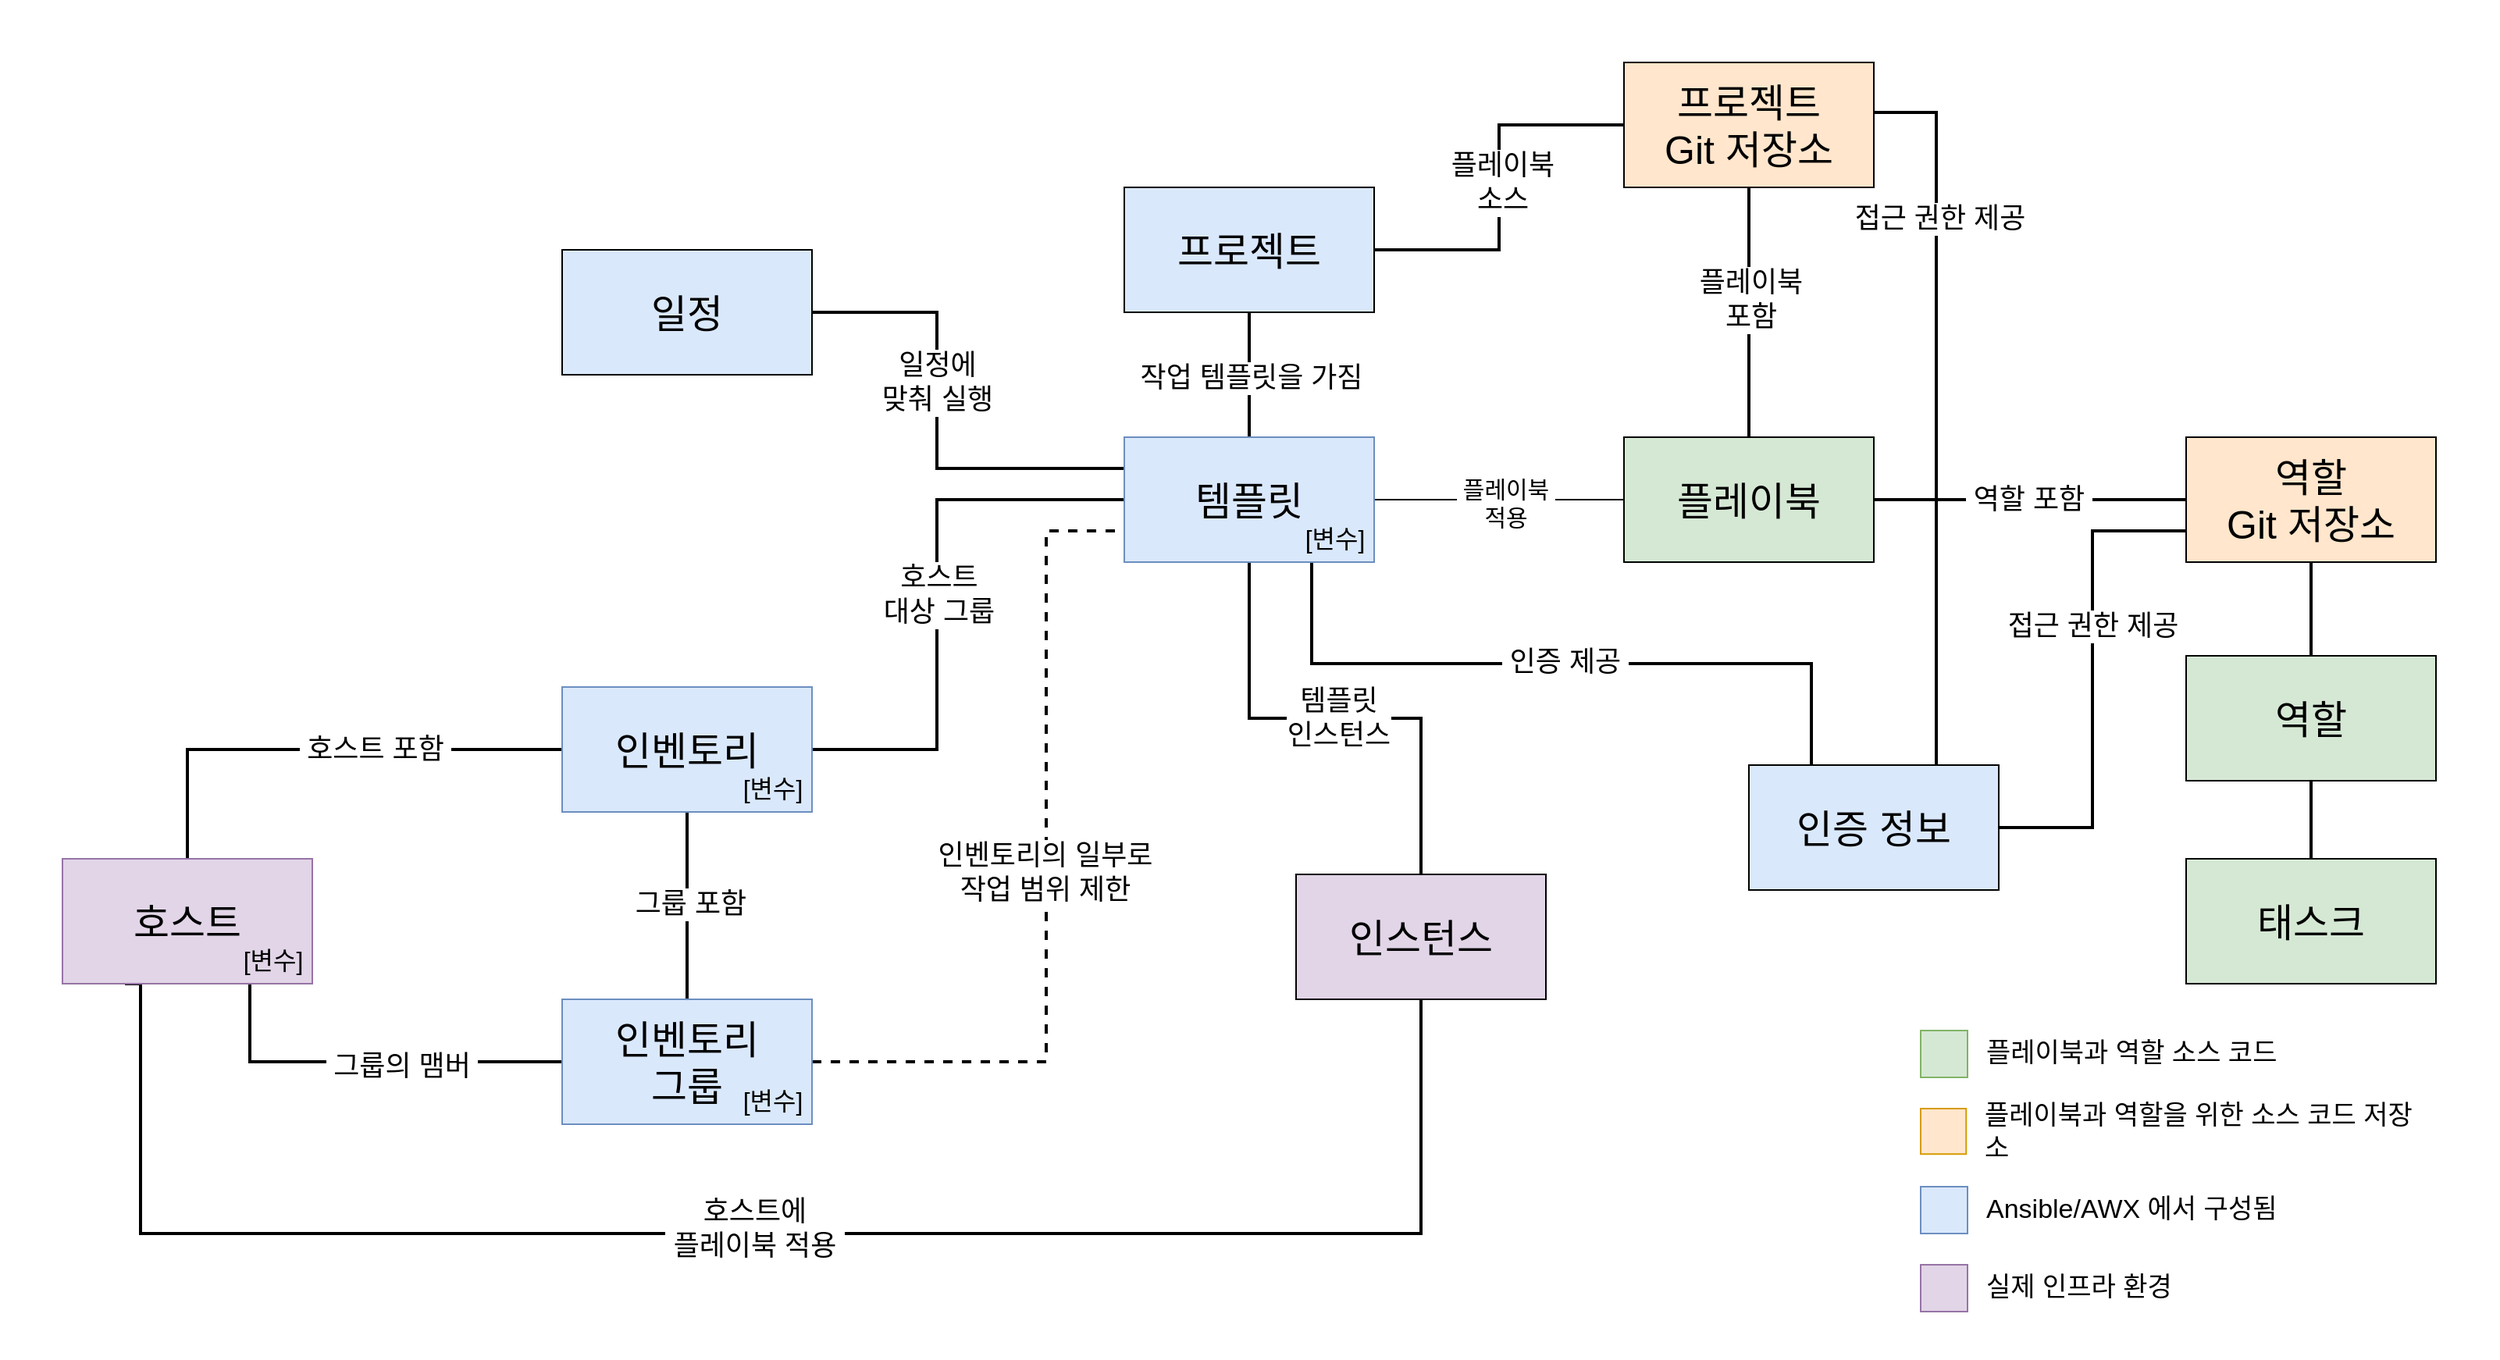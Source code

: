 <mxfile version="25.0.3">
  <diagram name="페이지-1" id="jsVYMSyafjEZiALjQ1WW">
    <mxGraphModel dx="2893" dy="2286" grid="1" gridSize="10" guides="1" tooltips="1" connect="1" arrows="1" fold="1" page="1" pageScale="1" pageWidth="827" pageHeight="1169" math="0" shadow="0">
      <root>
        <mxCell id="0" />
        <mxCell id="1" parent="0" />
        <mxCell id="x4dsajp8OmDqb7ecNxEP-85" value="" style="rounded=0;whiteSpace=wrap;html=1;fillColor=none;strokeColor=none;" vertex="1" parent="1">
          <mxGeometry x="-400" y="-160" width="1600" height="870" as="geometry" />
        </mxCell>
        <mxCell id="x4dsajp8OmDqb7ecNxEP-26" style="edgeStyle=orthogonalEdgeStyle;rounded=0;orthogonalLoop=1;jettySize=auto;html=1;entryX=0;entryY=0.5;entryDx=0;entryDy=0;endArrow=none;endFill=0;strokeWidth=2;" edge="1" parent="1" source="x4dsajp8OmDqb7ecNxEP-2" target="x4dsajp8OmDqb7ecNxEP-7">
          <mxGeometry relative="1" as="geometry">
            <Array as="points">
              <mxPoint x="200" y="320" />
              <mxPoint x="200" y="160" />
            </Array>
          </mxGeometry>
        </mxCell>
        <mxCell id="x4dsajp8OmDqb7ecNxEP-27" value="호스트&lt;br&gt;대상 그룹" style="edgeLabel;html=1;align=center;verticalAlign=middle;resizable=0;points=[];fontSize=18;" vertex="1" connectable="0" parent="x4dsajp8OmDqb7ecNxEP-26">
          <mxGeometry x="-0.005" y="-1" relative="1" as="geometry">
            <mxPoint as="offset" />
          </mxGeometry>
        </mxCell>
        <mxCell id="x4dsajp8OmDqb7ecNxEP-30" style="edgeStyle=orthogonalEdgeStyle;rounded=0;orthogonalLoop=1;jettySize=auto;html=1;exitX=0.5;exitY=1;exitDx=0;exitDy=0;entryX=0.5;entryY=0;entryDx=0;entryDy=0;endArrow=none;endFill=0;strokeWidth=2;" edge="1" parent="1" source="x4dsajp8OmDqb7ecNxEP-2" target="x4dsajp8OmDqb7ecNxEP-3">
          <mxGeometry relative="1" as="geometry" />
        </mxCell>
        <mxCell id="x4dsajp8OmDqb7ecNxEP-31" value="그룹 포함" style="edgeLabel;html=1;align=center;verticalAlign=middle;resizable=0;points=[];fontSize=18;" vertex="1" connectable="0" parent="x4dsajp8OmDqb7ecNxEP-30">
          <mxGeometry x="-0.026" y="2" relative="1" as="geometry">
            <mxPoint as="offset" />
          </mxGeometry>
        </mxCell>
        <mxCell id="x4dsajp8OmDqb7ecNxEP-28" style="edgeStyle=orthogonalEdgeStyle;rounded=0;orthogonalLoop=1;jettySize=auto;html=1;exitX=1;exitY=0.5;exitDx=0;exitDy=0;entryX=0;entryY=0.75;entryDx=0;entryDy=0;endArrow=none;endFill=0;strokeWidth=2;dashed=1;" edge="1" parent="1" source="x4dsajp8OmDqb7ecNxEP-3" target="x4dsajp8OmDqb7ecNxEP-7">
          <mxGeometry relative="1" as="geometry">
            <Array as="points">
              <mxPoint x="270" y="520" />
              <mxPoint x="270" y="180" />
            </Array>
          </mxGeometry>
        </mxCell>
        <mxCell id="x4dsajp8OmDqb7ecNxEP-29" value="인벤토리의 일부로&lt;br&gt;작업 범위 제한" style="edgeLabel;html=1;align=center;verticalAlign=middle;resizable=0;points=[];fontSize=18;" vertex="1" connectable="0" parent="x4dsajp8OmDqb7ecNxEP-28">
          <mxGeometry x="0.005" y="1" relative="1" as="geometry">
            <mxPoint as="offset" />
          </mxGeometry>
        </mxCell>
        <mxCell id="x4dsajp8OmDqb7ecNxEP-17" style="edgeStyle=orthogonalEdgeStyle;rounded=0;orthogonalLoop=1;jettySize=auto;html=1;entryX=0.5;entryY=0;entryDx=0;entryDy=0;endArrow=none;endFill=0;strokeWidth=2;" edge="1" parent="1" source="x4dsajp8OmDqb7ecNxEP-4" target="x4dsajp8OmDqb7ecNxEP-10">
          <mxGeometry relative="1" as="geometry" />
        </mxCell>
        <mxCell id="x4dsajp8OmDqb7ecNxEP-18" value="플레이북&lt;br&gt;포함" style="edgeLabel;html=1;align=center;verticalAlign=middle;resizable=0;points=[];fontSize=18;" vertex="1" connectable="0" parent="x4dsajp8OmDqb7ecNxEP-17">
          <mxGeometry x="-0.105" y="1" relative="1" as="geometry">
            <mxPoint as="offset" />
          </mxGeometry>
        </mxCell>
        <mxCell id="x4dsajp8OmDqb7ecNxEP-4" value="프로젝트&lt;br&gt;Git 저장소" style="rounded=0;whiteSpace=wrap;html=1;fontSize=25;fillColor=#ffe6cc;strokeColor=#000000;" vertex="1" parent="1">
          <mxGeometry x="640" y="-120" width="160" height="80" as="geometry" />
        </mxCell>
        <mxCell id="x4dsajp8OmDqb7ecNxEP-15" style="edgeStyle=orthogonalEdgeStyle;rounded=0;orthogonalLoop=1;jettySize=auto;html=1;entryX=0;entryY=0.5;entryDx=0;entryDy=0;endArrow=none;endFill=0;strokeWidth=2;" edge="1" parent="1" source="x4dsajp8OmDqb7ecNxEP-5" target="x4dsajp8OmDqb7ecNxEP-4">
          <mxGeometry relative="1" as="geometry" />
        </mxCell>
        <mxCell id="x4dsajp8OmDqb7ecNxEP-16" value="플레이북&lt;br&gt;소스" style="edgeLabel;html=1;align=center;verticalAlign=middle;resizable=0;points=[];fontSize=18;" vertex="1" connectable="0" parent="x4dsajp8OmDqb7ecNxEP-15">
          <mxGeometry x="0.03" y="-2" relative="1" as="geometry">
            <mxPoint as="offset" />
          </mxGeometry>
        </mxCell>
        <mxCell id="x4dsajp8OmDqb7ecNxEP-5" value="프로젝트" style="rounded=0;whiteSpace=wrap;html=1;fontSize=25;fillColor=#dae8fc;strokeColor=#000000;" vertex="1" parent="1">
          <mxGeometry x="320" y="-40" width="160" height="80" as="geometry" />
        </mxCell>
        <mxCell id="x4dsajp8OmDqb7ecNxEP-24" style="edgeStyle=orthogonalEdgeStyle;rounded=0;orthogonalLoop=1;jettySize=auto;html=1;exitX=1;exitY=0.5;exitDx=0;exitDy=0;entryX=0;entryY=0.25;entryDx=0;entryDy=0;endArrow=none;endFill=0;strokeWidth=2;" edge="1" parent="1" source="x4dsajp8OmDqb7ecNxEP-6" target="x4dsajp8OmDqb7ecNxEP-7">
          <mxGeometry relative="1" as="geometry">
            <Array as="points">
              <mxPoint x="200" y="40" />
              <mxPoint x="200" y="140" />
            </Array>
          </mxGeometry>
        </mxCell>
        <mxCell id="x4dsajp8OmDqb7ecNxEP-25" value="일정에&lt;br&gt;맞춰 실행" style="edgeLabel;html=1;align=center;verticalAlign=middle;resizable=0;points=[];fontSize=18;" vertex="1" connectable="0" parent="x4dsajp8OmDqb7ecNxEP-24">
          <mxGeometry x="-0.011" y="-1" relative="1" as="geometry">
            <mxPoint x="1" y="-24" as="offset" />
          </mxGeometry>
        </mxCell>
        <mxCell id="x4dsajp8OmDqb7ecNxEP-6" value="일정" style="rounded=0;whiteSpace=wrap;html=1;fontSize=25;fillColor=#dae8fc;strokeColor=#000000;" vertex="1" parent="1">
          <mxGeometry x="-40" width="160" height="80" as="geometry" />
        </mxCell>
        <mxCell id="x4dsajp8OmDqb7ecNxEP-22" style="edgeStyle=orthogonalEdgeStyle;rounded=0;orthogonalLoop=1;jettySize=auto;html=1;entryX=0.5;entryY=1;entryDx=0;entryDy=0;endArrow=none;endFill=0;strokeWidth=2;" edge="1" parent="1" source="x4dsajp8OmDqb7ecNxEP-7" target="x4dsajp8OmDqb7ecNxEP-5">
          <mxGeometry relative="1" as="geometry" />
        </mxCell>
        <mxCell id="x4dsajp8OmDqb7ecNxEP-23" value="작업 템플릿을 가짐" style="edgeLabel;html=1;align=center;verticalAlign=middle;resizable=0;points=[];fontSize=18;" vertex="1" connectable="0" parent="x4dsajp8OmDqb7ecNxEP-22">
          <mxGeometry x="-0.038" y="-1" relative="1" as="geometry">
            <mxPoint as="offset" />
          </mxGeometry>
        </mxCell>
        <mxCell id="x4dsajp8OmDqb7ecNxEP-32" style="edgeStyle=orthogonalEdgeStyle;rounded=0;orthogonalLoop=1;jettySize=auto;html=1;entryX=0.5;entryY=0;entryDx=0;entryDy=0;endArrow=none;endFill=0;strokeWidth=2;" edge="1" parent="1" source="x4dsajp8OmDqb7ecNxEP-7" target="x4dsajp8OmDqb7ecNxEP-12">
          <mxGeometry relative="1" as="geometry" />
        </mxCell>
        <mxCell id="x4dsajp8OmDqb7ecNxEP-33" value="&amp;nbsp;템플릿&amp;nbsp;&lt;br&gt;인스턴스" style="edgeLabel;html=1;align=center;verticalAlign=middle;resizable=0;points=[];fontSize=18;" vertex="1" connectable="0" parent="x4dsajp8OmDqb7ecNxEP-32">
          <mxGeometry x="0.013" relative="1" as="geometry">
            <mxPoint as="offset" />
          </mxGeometry>
        </mxCell>
        <mxCell id="x4dsajp8OmDqb7ecNxEP-52" style="edgeStyle=orthogonalEdgeStyle;rounded=0;orthogonalLoop=1;jettySize=auto;html=1;exitX=0.75;exitY=1;exitDx=0;exitDy=0;entryX=0.25;entryY=0;entryDx=0;entryDy=0;endArrow=none;endFill=0;startArrow=none;startFill=0;strokeWidth=2;" edge="1" parent="1" source="x4dsajp8OmDqb7ecNxEP-7" target="x4dsajp8OmDqb7ecNxEP-11">
          <mxGeometry relative="1" as="geometry" />
        </mxCell>
        <mxCell id="x4dsajp8OmDqb7ecNxEP-69" value="&amp;nbsp;인증 제공&amp;nbsp;" style="edgeLabel;html=1;align=center;verticalAlign=middle;resizable=0;points=[];fontSize=18;" vertex="1" connectable="0" parent="x4dsajp8OmDqb7ecNxEP-52">
          <mxGeometry x="0.007" y="1" relative="1" as="geometry">
            <mxPoint as="offset" />
          </mxGeometry>
        </mxCell>
        <mxCell id="x4dsajp8OmDqb7ecNxEP-41" style="edgeStyle=orthogonalEdgeStyle;rounded=0;orthogonalLoop=1;jettySize=auto;html=1;entryX=0.5;entryY=0;entryDx=0;entryDy=0;endArrow=none;endFill=0;strokeWidth=2;" edge="1" parent="1" source="x4dsajp8OmDqb7ecNxEP-8" target="x4dsajp8OmDqb7ecNxEP-14">
          <mxGeometry relative="1" as="geometry" />
        </mxCell>
        <mxCell id="x4dsajp8OmDqb7ecNxEP-8" value="역할&lt;br&gt;Git 저장소" style="rounded=0;whiteSpace=wrap;html=1;fontSize=25;fillColor=#ffe6cc;strokeColor=#000000;" vertex="1" parent="1">
          <mxGeometry x="1000" y="120" width="160" height="80" as="geometry" />
        </mxCell>
        <mxCell id="x4dsajp8OmDqb7ecNxEP-36" style="edgeStyle=orthogonalEdgeStyle;rounded=0;orthogonalLoop=1;jettySize=auto;html=1;entryX=0;entryY=0.5;entryDx=0;entryDy=0;exitX=0.5;exitY=0;exitDx=0;exitDy=0;endArrow=none;endFill=0;strokeWidth=2;" edge="1" parent="1" source="x4dsajp8OmDqb7ecNxEP-9" target="x4dsajp8OmDqb7ecNxEP-2">
          <mxGeometry relative="1" as="geometry" />
        </mxCell>
        <mxCell id="x4dsajp8OmDqb7ecNxEP-38" value="&amp;nbsp;호스트 포함&amp;nbsp;" style="edgeLabel;html=1;align=center;verticalAlign=middle;resizable=0;points=[];fontSize=18;" vertex="1" connectable="0" parent="x4dsajp8OmDqb7ecNxEP-36">
          <mxGeometry x="0.211" y="-3" relative="1" as="geometry">
            <mxPoint x="2" y="-3" as="offset" />
          </mxGeometry>
        </mxCell>
        <mxCell id="x4dsajp8OmDqb7ecNxEP-39" style="edgeStyle=orthogonalEdgeStyle;rounded=0;orthogonalLoop=1;jettySize=auto;html=1;entryX=0;entryY=0.5;entryDx=0;entryDy=0;exitX=0.75;exitY=1;exitDx=0;exitDy=0;endArrow=none;endFill=0;strokeWidth=2;" edge="1" parent="1" source="x4dsajp8OmDqb7ecNxEP-9" target="x4dsajp8OmDqb7ecNxEP-3">
          <mxGeometry relative="1" as="geometry" />
        </mxCell>
        <mxCell id="x4dsajp8OmDqb7ecNxEP-40" value="&amp;nbsp;그룹의 맴버&amp;nbsp;" style="edgeLabel;html=1;align=center;verticalAlign=middle;resizable=0;points=[];fontSize=18;" vertex="1" connectable="0" parent="x4dsajp8OmDqb7ecNxEP-39">
          <mxGeometry x="0.174" y="-3" relative="1" as="geometry">
            <mxPoint as="offset" />
          </mxGeometry>
        </mxCell>
        <mxCell id="x4dsajp8OmDqb7ecNxEP-50" style="edgeStyle=orthogonalEdgeStyle;rounded=0;orthogonalLoop=1;jettySize=auto;html=1;exitX=0.25;exitY=1;exitDx=0;exitDy=0;entryX=0.5;entryY=1;entryDx=0;entryDy=0;endArrow=none;endFill=0;strokeWidth=2;" edge="1" parent="1" source="x4dsajp8OmDqb7ecNxEP-9" target="x4dsajp8OmDqb7ecNxEP-12">
          <mxGeometry relative="1" as="geometry">
            <Array as="points">
              <mxPoint x="-310" y="630" />
              <mxPoint x="510" y="630" />
            </Array>
          </mxGeometry>
        </mxCell>
        <mxCell id="x4dsajp8OmDqb7ecNxEP-51" value="&amp;nbsp;호스트에&amp;nbsp;&lt;br&gt;&amp;nbsp;플레이북 적용&amp;nbsp;" style="edgeLabel;html=1;align=center;verticalAlign=middle;resizable=0;points=[];fontSize=18;" vertex="1" connectable="0" parent="x4dsajp8OmDqb7ecNxEP-50">
          <mxGeometry x="-0.013" y="3" relative="1" as="geometry">
            <mxPoint as="offset" />
          </mxGeometry>
        </mxCell>
        <mxCell id="x4dsajp8OmDqb7ecNxEP-19" style="edgeStyle=orthogonalEdgeStyle;rounded=0;orthogonalLoop=1;jettySize=auto;html=1;entryX=1;entryY=0.5;entryDx=0;entryDy=0;endArrow=none;endFill=0;" edge="1" parent="1" source="x4dsajp8OmDqb7ecNxEP-10" target="x4dsajp8OmDqb7ecNxEP-7">
          <mxGeometry relative="1" as="geometry" />
        </mxCell>
        <mxCell id="x4dsajp8OmDqb7ecNxEP-21" value="&amp;nbsp;플레이북&amp;nbsp;&lt;br&gt;적용" style="edgeLabel;html=1;align=center;verticalAlign=middle;resizable=0;points=[];fontSize=15;" vertex="1" connectable="0" parent="x4dsajp8OmDqb7ecNxEP-19">
          <mxGeometry x="-0.051" y="2" relative="1" as="geometry">
            <mxPoint as="offset" />
          </mxGeometry>
        </mxCell>
        <mxCell id="x4dsajp8OmDqb7ecNxEP-34" style="edgeStyle=orthogonalEdgeStyle;rounded=0;orthogonalLoop=1;jettySize=auto;html=1;entryX=0;entryY=0.5;entryDx=0;entryDy=0;endArrow=none;endFill=0;strokeWidth=2;" edge="1" parent="1" source="x4dsajp8OmDqb7ecNxEP-10" target="x4dsajp8OmDqb7ecNxEP-8">
          <mxGeometry relative="1" as="geometry">
            <Array as="points">
              <mxPoint x="830" y="160" />
              <mxPoint x="830" y="160" />
            </Array>
          </mxGeometry>
        </mxCell>
        <mxCell id="x4dsajp8OmDqb7ecNxEP-35" value="&amp;nbsp;역할 포함&amp;nbsp;" style="edgeLabel;html=1;align=center;verticalAlign=middle;resizable=0;points=[];fontSize=18;" vertex="1" connectable="0" parent="x4dsajp8OmDqb7ecNxEP-34">
          <mxGeometry x="-0.012" relative="1" as="geometry">
            <mxPoint as="offset" />
          </mxGeometry>
        </mxCell>
        <mxCell id="x4dsajp8OmDqb7ecNxEP-10" value="플레이북" style="rounded=0;whiteSpace=wrap;html=1;fontSize=25;fillColor=#d5e8d4;strokeColor=#000000;" vertex="1" parent="1">
          <mxGeometry x="640" y="120" width="160" height="80" as="geometry" />
        </mxCell>
        <mxCell id="x4dsajp8OmDqb7ecNxEP-54" style="edgeStyle=orthogonalEdgeStyle;rounded=0;orthogonalLoop=1;jettySize=auto;html=1;entryX=0;entryY=0.75;entryDx=0;entryDy=0;endArrow=none;endFill=0;strokeWidth=2;" edge="1" parent="1" source="x4dsajp8OmDqb7ecNxEP-11" target="x4dsajp8OmDqb7ecNxEP-8">
          <mxGeometry relative="1" as="geometry" />
        </mxCell>
        <mxCell id="x4dsajp8OmDqb7ecNxEP-70" value="&amp;nbsp;접근 권한 제공&amp;nbsp;" style="edgeLabel;html=1;align=center;verticalAlign=middle;resizable=0;points=[];fontSize=18;" vertex="1" connectable="0" parent="x4dsajp8OmDqb7ecNxEP-54">
          <mxGeometry x="0.016" y="-3" relative="1" as="geometry">
            <mxPoint x="-3" y="-32" as="offset" />
          </mxGeometry>
        </mxCell>
        <mxCell id="x4dsajp8OmDqb7ecNxEP-11" value="인증 정보" style="rounded=0;whiteSpace=wrap;html=1;fontSize=25;fillColor=#dae8fc;strokeColor=#000000;" vertex="1" parent="1">
          <mxGeometry x="720" y="330" width="160" height="80" as="geometry" />
        </mxCell>
        <mxCell id="x4dsajp8OmDqb7ecNxEP-12" value="인스턴스" style="rounded=0;whiteSpace=wrap;html=1;fontSize=25;fillColor=#e1d5e7;strokeColor=#000000;" vertex="1" parent="1">
          <mxGeometry x="430" y="400" width="160" height="80" as="geometry" />
        </mxCell>
        <mxCell id="x4dsajp8OmDqb7ecNxEP-13" value="태스크" style="rounded=0;whiteSpace=wrap;html=1;fontSize=25;fillColor=#d5e8d4;strokeColor=#000000;" vertex="1" parent="1">
          <mxGeometry x="1000" y="390" width="160" height="80" as="geometry" />
        </mxCell>
        <mxCell id="x4dsajp8OmDqb7ecNxEP-42" style="edgeStyle=orthogonalEdgeStyle;rounded=0;orthogonalLoop=1;jettySize=auto;html=1;entryX=0.5;entryY=0;entryDx=0;entryDy=0;endArrow=none;endFill=0;strokeWidth=2;" edge="1" parent="1" source="x4dsajp8OmDqb7ecNxEP-14" target="x4dsajp8OmDqb7ecNxEP-13">
          <mxGeometry relative="1" as="geometry" />
        </mxCell>
        <mxCell id="x4dsajp8OmDqb7ecNxEP-14" value="역할" style="rounded=0;whiteSpace=wrap;html=1;fontSize=25;fillColor=#d5e8d4;strokeColor=#000000;" vertex="1" parent="1">
          <mxGeometry x="1000" y="260" width="160" height="80" as="geometry" />
        </mxCell>
        <mxCell id="x4dsajp8OmDqb7ecNxEP-53" style="edgeStyle=orthogonalEdgeStyle;rounded=0;orthogonalLoop=1;jettySize=auto;html=1;exitX=0.75;exitY=0;exitDx=0;exitDy=0;entryX=1.002;entryY=0.4;entryDx=0;entryDy=0;entryPerimeter=0;endArrow=none;endFill=0;strokeWidth=2;" edge="1" parent="1" source="x4dsajp8OmDqb7ecNxEP-11" target="x4dsajp8OmDqb7ecNxEP-4">
          <mxGeometry relative="1" as="geometry" />
        </mxCell>
        <mxCell id="x4dsajp8OmDqb7ecNxEP-71" value="&amp;nbsp;접근 권한 제공&amp;nbsp;" style="edgeLabel;html=1;align=center;verticalAlign=middle;resizable=0;points=[];fontSize=18;" vertex="1" connectable="0" parent="x4dsajp8OmDqb7ecNxEP-53">
          <mxGeometry x="0.613" y="-2" relative="1" as="geometry">
            <mxPoint y="19" as="offset" />
          </mxGeometry>
        </mxCell>
        <mxCell id="x4dsajp8OmDqb7ecNxEP-57" value="" style="group;strokeColor=#000000;fontSize=25;" vertex="1" connectable="0" parent="1">
          <mxGeometry x="-360" y="390" width="160" height="80" as="geometry" />
        </mxCell>
        <mxCell id="x4dsajp8OmDqb7ecNxEP-9" value="&lt;font style=&quot;font-size: 25px;&quot;&gt;호스트&lt;/font&gt;" style="rounded=0;whiteSpace=wrap;html=1;fontSize=20;fillColor=#e1d5e7;strokeColor=#9673a6;" vertex="1" parent="x4dsajp8OmDqb7ecNxEP-57">
          <mxGeometry width="160" height="80" as="geometry" />
        </mxCell>
        <mxCell id="x4dsajp8OmDqb7ecNxEP-56" value="[변수]" style="rounded=0;whiteSpace=wrap;html=1;fontSize=16;fillColor=none;strokeColor=none;" vertex="1" parent="x4dsajp8OmDqb7ecNxEP-57">
          <mxGeometry x="110" y="50" width="50" height="30" as="geometry" />
        </mxCell>
        <mxCell id="x4dsajp8OmDqb7ecNxEP-59" value="" style="group;fillColor=#dae8fc;strokeColor=#000000;fontSize=25;" vertex="1" connectable="0" parent="1">
          <mxGeometry x="-40" y="280" width="160" height="80" as="geometry" />
        </mxCell>
        <mxCell id="x4dsajp8OmDqb7ecNxEP-2" value="&lt;font style=&quot;font-size: 25px;&quot;&gt;인벤토리&lt;/font&gt;" style="rounded=0;whiteSpace=wrap;html=1;fontSize=20;fillColor=#dae8fc;strokeColor=#6c8ebf;" vertex="1" parent="x4dsajp8OmDqb7ecNxEP-59">
          <mxGeometry width="160" height="80" as="geometry" />
        </mxCell>
        <mxCell id="x4dsajp8OmDqb7ecNxEP-58" value="[변수]" style="rounded=0;whiteSpace=wrap;html=1;fontSize=16;fillColor=none;strokeColor=none;" vertex="1" parent="x4dsajp8OmDqb7ecNxEP-59">
          <mxGeometry x="110" y="50" width="50" height="30" as="geometry" />
        </mxCell>
        <mxCell id="x4dsajp8OmDqb7ecNxEP-61" value="ㅇ" style="group;fillColor=#dae8fc;strokeColor=#000000;fontSize=25;" vertex="1" connectable="0" parent="1">
          <mxGeometry x="-40" y="480" width="160" height="80" as="geometry" />
        </mxCell>
        <mxCell id="x4dsajp8OmDqb7ecNxEP-3" value="&lt;font style=&quot;font-size: 25px;&quot;&gt;인벤토리&lt;br&gt;그룹&lt;/font&gt;" style="rounded=0;whiteSpace=wrap;html=1;fontSize=20;fillColor=#dae8fc;strokeColor=#6c8ebf;" vertex="1" parent="x4dsajp8OmDqb7ecNxEP-61">
          <mxGeometry width="160" height="80" as="geometry" />
        </mxCell>
        <mxCell id="x4dsajp8OmDqb7ecNxEP-60" value="[변수]" style="rounded=0;whiteSpace=wrap;html=1;fontSize=16;fillColor=none;strokeColor=none;" vertex="1" parent="x4dsajp8OmDqb7ecNxEP-61">
          <mxGeometry x="110" y="50" width="50" height="30" as="geometry" />
        </mxCell>
        <mxCell id="x4dsajp8OmDqb7ecNxEP-64" value="" style="group;fillColor=none;strokeColor=#000000;fontSize=25;" vertex="1" connectable="0" parent="1">
          <mxGeometry x="320" y="120" width="160" height="80" as="geometry" />
        </mxCell>
        <mxCell id="x4dsajp8OmDqb7ecNxEP-67" value="" style="group" vertex="1" connectable="0" parent="x4dsajp8OmDqb7ecNxEP-64">
          <mxGeometry width="160" height="80" as="geometry" />
        </mxCell>
        <mxCell id="x4dsajp8OmDqb7ecNxEP-7" value="&lt;font style=&quot;font-size: 25px;&quot;&gt;템플릿&lt;/font&gt;" style="rounded=0;whiteSpace=wrap;html=1;fontSize=20;fillColor=#dae8fc;strokeColor=#6c8ebf;" vertex="1" parent="x4dsajp8OmDqb7ecNxEP-67">
          <mxGeometry width="160" height="80" as="geometry" />
        </mxCell>
        <mxCell id="x4dsajp8OmDqb7ecNxEP-63" value="[변수]" style="rounded=0;whiteSpace=wrap;html=1;fontSize=16;fillColor=none;strokeColor=none;" vertex="1" parent="x4dsajp8OmDqb7ecNxEP-67">
          <mxGeometry x="110" y="50" width="50" height="30" as="geometry" />
        </mxCell>
        <mxCell id="x4dsajp8OmDqb7ecNxEP-80" value="" style="group;strokeColor=none;" vertex="1" connectable="0" parent="1">
          <mxGeometry x="830" y="500" width="280" height="30" as="geometry" />
        </mxCell>
        <mxCell id="x4dsajp8OmDqb7ecNxEP-72" value="" style="whiteSpace=wrap;html=1;aspect=fixed;fillColor=#d5e8d4;strokeColor=#82b366;" vertex="1" parent="x4dsajp8OmDqb7ecNxEP-80">
          <mxGeometry width="30" height="30" as="geometry" />
        </mxCell>
        <mxCell id="x4dsajp8OmDqb7ecNxEP-76" value="플레이북과 역할 소스 코드" style="text;html=1;align=left;verticalAlign=middle;whiteSpace=wrap;rounded=0;fontSize=17;" vertex="1" parent="x4dsajp8OmDqb7ecNxEP-80">
          <mxGeometry x="40" width="240" height="30" as="geometry" />
        </mxCell>
        <mxCell id="x4dsajp8OmDqb7ecNxEP-81" value="" style="group;strokeColor=none;fontSize=13;" vertex="1" connectable="0" parent="1">
          <mxGeometry x="830" y="550" width="330" height="30" as="geometry" />
        </mxCell>
        <mxCell id="x4dsajp8OmDqb7ecNxEP-73" value="" style="whiteSpace=wrap;html=1;aspect=fixed;fillColor=#ffe6cc;strokeColor=#d79b00;" vertex="1" parent="x4dsajp8OmDqb7ecNxEP-81">
          <mxGeometry width="29.118" height="29.118" as="geometry" />
        </mxCell>
        <mxCell id="x4dsajp8OmDqb7ecNxEP-77" value="플레이북과 역할을 위한 소스 코드 저장소" style="text;html=1;align=left;verticalAlign=middle;whiteSpace=wrap;rounded=0;fontSize=17;" vertex="1" parent="x4dsajp8OmDqb7ecNxEP-81">
          <mxGeometry x="38.824" width="291.176" height="30" as="geometry" />
        </mxCell>
        <mxCell id="x4dsajp8OmDqb7ecNxEP-82" value="" style="group;strokeColor=none;fontSize=13;" vertex="1" connectable="0" parent="1">
          <mxGeometry x="830" y="600" width="280" height="30" as="geometry" />
        </mxCell>
        <mxCell id="x4dsajp8OmDqb7ecNxEP-74" value="" style="whiteSpace=wrap;html=1;aspect=fixed;fillColor=#dae8fc;strokeColor=#6c8ebf;" vertex="1" parent="x4dsajp8OmDqb7ecNxEP-82">
          <mxGeometry width="30" height="30" as="geometry" />
        </mxCell>
        <mxCell id="x4dsajp8OmDqb7ecNxEP-78" value="Ansible/AWX 에서 구성됨" style="text;html=1;align=left;verticalAlign=middle;whiteSpace=wrap;rounded=0;fontSize=17;strokeColor=none;" vertex="1" parent="x4dsajp8OmDqb7ecNxEP-82">
          <mxGeometry x="40" width="240" height="30" as="geometry" />
        </mxCell>
        <mxCell id="x4dsajp8OmDqb7ecNxEP-83" value="" style="group;strokeColor=none;fontSize=13;" vertex="1" connectable="0" parent="1">
          <mxGeometry x="830" y="650" width="280" height="30" as="geometry" />
        </mxCell>
        <mxCell id="x4dsajp8OmDqb7ecNxEP-75" value="" style="whiteSpace=wrap;html=1;aspect=fixed;fillColor=#e1d5e7;strokeColor=#9673a6;" vertex="1" parent="x4dsajp8OmDqb7ecNxEP-83">
          <mxGeometry width="30" height="30" as="geometry" />
        </mxCell>
        <mxCell id="x4dsajp8OmDqb7ecNxEP-79" value="실제 인프라 환경" style="text;html=1;align=left;verticalAlign=middle;whiteSpace=wrap;rounded=0;fontSize=17;" vertex="1" parent="x4dsajp8OmDqb7ecNxEP-83">
          <mxGeometry x="40" width="240" height="30" as="geometry" />
        </mxCell>
      </root>
    </mxGraphModel>
  </diagram>
</mxfile>
